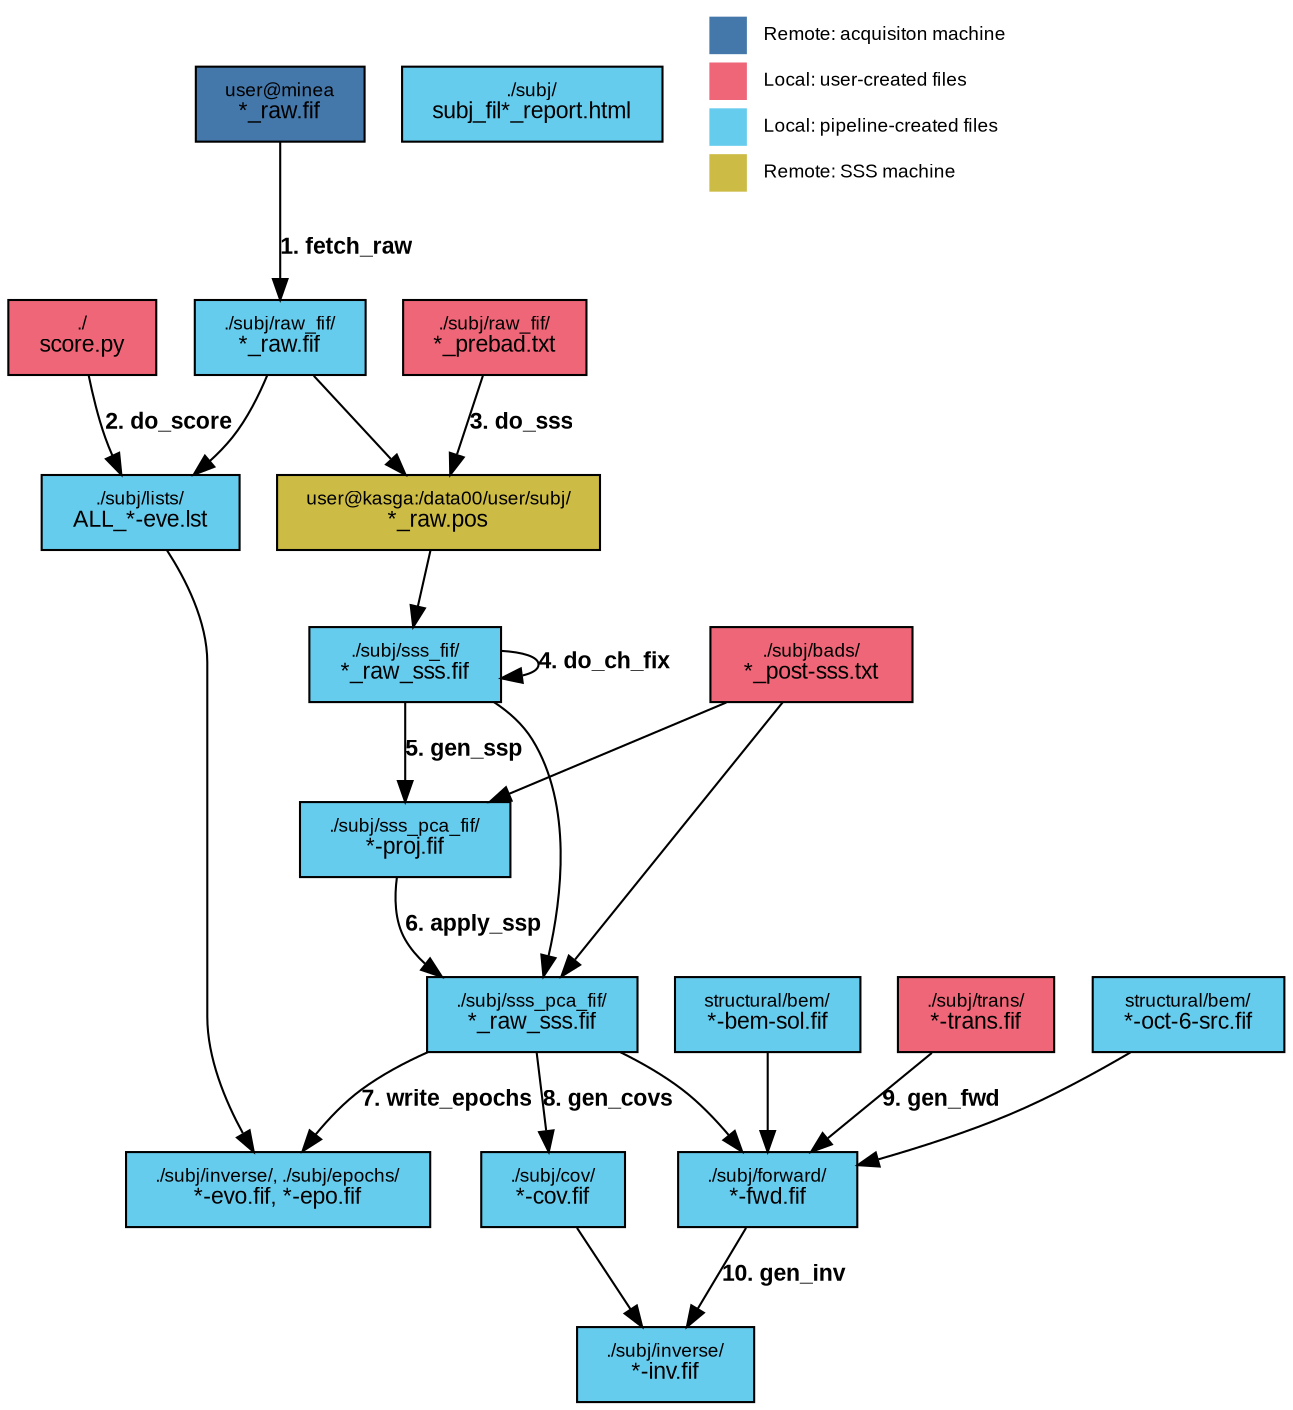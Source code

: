 strict digraph "mnefun flow diagram" {
	graph [bb="0,0,564.5,669",
		bgcolor="#00000000"
	];
	node [fontname=Arial,
		fontsize=9,
		label="\N",
		margin="0.2,0.1",
		shape=box
	];
	edge [fontname=Arial,
		fontsize=9
	];
	sco	 [fillcolor="#EE6677",
		fontcolor="#000000",
		height=0.5,
		label=<<FONT POINT-SIZE="9">./</FONT><BR/><FONT POINT-SIZE="11">score.py</FONT>>,
		pos="44.5,511",
		style=filled,
		width=0.98611];
	lst	 [fillcolor="#66CCEE",
		fontcolor="#000000",
		height=0.5,
		label=<<FONT POINT-SIZE="9">./subj/lists/</FONT><BR/><FONT POINT-SIZE="11">ALL_*-eve.lst</FONT>>,
		pos="47.5,427",
		style=filled,
		width=1.3194];
	sco -> lst	 [URL="../overview.html#do-score",
		fontsize=11,
		label=<<B>2. do_score</B>>,
		labeltooltip="2. do_score",
		lp="76,469",
		pos="e,46.85,445.19 45.151,492.77 45.54,481.88 46.043,467.79 46.484,455.46",
		target=_top];
	evo	 [fillcolor="#66CCEE",
		fontcolor="#000000",
		height=0.5,
		label=<<FONT POINT-SIZE="9">./subj/inverse/, ./subj/epochs/</FONT><BR/><FONT POINT-SIZE="11">*-evo.fif, *-epo.fif</FONT>>,
		pos="81.5,102",
		style=filled,
		width=2.0278];
	lst -> evo	 [fontsize=11,
		pos="e,69.417,120.16 47.5,408.7 47.5,393.93 47.5,372.63 47.5,354 47.5,354 47.5,354 47.5,186 47.5,165.88 55.987,144.9 64.48,128.93"];
	bem	 [fillcolor="#66CCEE",
		fontcolor="#000000",
		height=0.5,
		label=<<FONT POINT-SIZE="9">structural/bem/</FONT><BR/><FONT POINT-SIZE="11">*-bem-sol.fif</FONT>>,
		pos="316.5,186",
		style=filled,
		width=1.2361];
	fwd	 [fillcolor="#66CCEE",
		fontcolor="#000000",
		height=0.5,
		label=<<FONT POINT-SIZE="9">./subj/forward/</FONT><BR/><FONT POINT-SIZE="11">*-fwd.fif</FONT>>,
		pos="316.5,102",
		style=filled,
		width=1.1944];
	bem -> fwd	 [fontsize=11,
		pos="e,316.5,120.19 316.5,167.77 316.5,156.88 316.5,142.79 316.5,130.46"];
	inv	 [fillcolor="#66CCEE",
		fontcolor="#000000",
		height=0.5,
		label=<<FONT POINT-SIZE="9">./subj/inverse/</FONT><BR/><FONT POINT-SIZE="11">*-inv.fif</FONT>>,
		pos="267.5,18",
		style=filled,
		width=1.1806];
	fwd -> inv	 [URL="../overview.html#gen-inv",
		fontsize=11,
		label=<<B>10. gen_inv</B>>,
		labeltooltip="10. gen_inv",
		lp="324.5,60",
		pos="e,278.11,36.191 305.87,83.773 299.25,72.436 290.63,57.652 283.23,44.972",
		target=_top];
	pbd	 [fillcolor="#EE6677",
		fontcolor="#000000",
		height=0.5,
		label=<<FONT POINT-SIZE="9">./subj/raw_fif/</FONT><BR/><FONT POINT-SIZE="11">*_prebad.txt</FONT>>,
		pos="242.5,511",
		style=filled,
		width=1.2222];
	mfp	 [fillcolor="#CCBB44",
		fontcolor="#000000",
		height=0.5,
		label=<<FONT POINT-SIZE="9">user@kasga:/data00/user/subj/</FONT><BR/><FONT POINT-SIZE="11">*_raw.pos</FONT>>,
		pos="242.5,427",
		style=filled,
		width=2.1528];
	pbd -> mfp	 [URL="../overview.html#do-sss",
		fontsize=11,
		label=<<B>3. do_sss</B>>,
		labeltooltip="3. do_sss",
		lp="267.5,469",
		pos="e,242.5,445.19 242.5,492.77 242.5,481.88 242.5,467.79 242.5,455.46",
		target=_top];
	sss	 [fillcolor="#66CCEE",
		fontcolor="#000000",
		height=0.5,
		label=<<FONT POINT-SIZE="9">./subj/sss_fif/</FONT><BR/><FONT POINT-SIZE="11">*_raw_sss.fif</FONT>>,
		pos="242.5,354",
		style=filled,
		width=1.2778];
	mfp -> sss	 [fontsize=11,
		pos="e,242.5,372.09 242.5,408.96 242.5,400.88 242.5,391.18 242.5,382.18"];
	sss -> sss	 [URL="../overview.html#do-ch-fix",
		fontsize=11,
		label=<<B>4. do_ch_fix</B>>,
		labeltooltip="4. do_ch_fix",
		lp="338.5,354",
		pos="e,288.52,347.41 288.52,360.59 298.91,359.99 306.5,357.8 306.5,354 306.5,351.63 303.53,349.88 298.77,348.76",
		target=_top];
	pca	 [fillcolor="#66CCEE",
		fontcolor="#000000",
		height=0.5,
		label=<<FONT POINT-SIZE="9">./subj/sss_pca_fif/</FONT><BR/><FONT POINT-SIZE="11">*_raw_sss.fif</FONT>>,
		pos="203.5,186",
		style=filled,
		width=1.4028];
	sss -> pca	 [fontsize=11,
		pos="e,213.36,204.02 249.1,335.77 251.54,326.81 253.31,315.84 251.5,306 245.36,272.64 229.73,236.83 217.97,213.1"];
	pro	 [fillcolor="#66CCEE",
		fontcolor="#000000",
		height=0.5,
		label=<<FONT POINT-SIZE="9">./subj/sss_pca_fif/</FONT><BR/><FONT POINT-SIZE="11">*-proj.fif</FONT>>,
		pos="126.5,270",
		style=filled,
		width=1.4028];
	sss -> pro	 [URL="../overview.html#gen-ssp",
		fontsize=11,
		label=<<B>5. gen_ssp</B>>,
		labeltooltip="5. gen_ssp",
		lp="219,312",
		pos="e,151.74,288.28 217.62,335.98 200.76,323.77 178.29,307.5 159.88,294.17",
		target=_top];
	bad	 [fillcolor="#EE6677",
		fontcolor="#000000",
		height=0.5,
		label=<<FONT POINT-SIZE="9">./subj/bads/</FONT><BR/><FONT POINT-SIZE="11">*_post-sss.txt</FONT>>,
		pos="128.5,354",
		style=filled,
		width=1.3472];
	bad -> pca	 [fontsize=11,
		pos="e,203.44,204.21 149.49,335.9 162.26,323.68 177.74,306.47 186.5,288 197.56,264.69 201.56,235.41 202.94,214.2"];
	bad -> pro	 [fontsize=11,
		pos="e,126.93,288.19 128.07,335.77 127.81,324.88 127.47,310.79 127.18,298.46"];
	pca -> evo	 [URL="../overview.html#write-epochs",
		fontsize=11,
		label=<<B>7. write_epochs</B>>,
		labeltooltip="7. write_epochs",
		lp="162,144",
		pos="e,93.118,120.24 152.64,168.53 141.48,163.48 130.14,157.31 120.5,150 112.58,144 105.3,136.06 99.214,128.38",
		target=_top];
	pca -> fwd	 [fontsize=11,
		pos="e,303.58,120.45 246.69,167.92 256.62,162.83 266.8,156.8 275.5,150 283.36,143.85 290.82,136 297.16,128.44"];
	cov	 [fillcolor="#66CCEE",
		fontcolor="#000000",
		height=0.5,
		label=<<FONT POINT-SIZE="9">./subj/cov/</FONT><BR/><FONT POINT-SIZE="11">*-cov.fif</FONT>>,
		pos="213.5,102",
		style=filled,
		width=0.95833];
	pca -> cov	 [URL="../overview.html#gen-covs",
		fontsize=11,
		label=<<B>8. gen_covs</B>>,
		labeltooltip="8. gen_covs",
		lp="240,144",
		pos="e,211.33,120.19 205.67,167.77 206.97,156.88 208.64,142.79 210.11,130.46",
		target=_top];
	pro -> pca	 [URL="../overview.html#apply-ssp",
		fontsize=11,
		label=<<B>6. apply_ssp</B>>,
		labeltooltip="6. apply_ssp",
		lp="158.5,228",
		pos="e,152.71,199.4 121.53,251.82 119.99,242.24 119.93,230.71 125.5,222 130.12,214.78 136.6,208.98 143.87,204.34",
		target=_top];
	cov -> inv	 [fontsize=11,
		pos="e,255.81,36.191 225.22,83.773 232.58,72.325 242.19,57.364 250.4,44.604"];
	tra	 [fillcolor="#EE6677",
		fontcolor="#000000",
		height=0.5,
		label=<<FONT POINT-SIZE="9">./subj/trans/</FONT><BR/><FONT POINT-SIZE="11">*-trans.fif</FONT>>,
		pos="416.5,186",
		style=filled,
		width=1.0417];
	tra -> fwd	 [URL="../overview.html#gen-fwd",
		fontsize=11,
		label=<<B>9. gen_fwd</B>>,
		labeltooltip="9. gen_fwd",
		lp="400.5,144",
		pos="e,338.16,120.19 394.8,167.77 380.52,155.78 361.64,139.92 346,126.78",
		target=_top];
	acq	 [fillcolor="#4477AA",
		fontcolor="#000000",
		height=0.5,
		label=<<FONT POINT-SIZE="9">user@minea</FONT><BR/><FONT POINT-SIZE="11">*_raw.fif</FONT>>,
		pos="139.5,623",
		style=filled,
		width=1.125];
	raw	 [fillcolor="#66CCEE",
		fontcolor="#000000",
		height=0.5,
		label=<<FONT POINT-SIZE="9">./subj/raw_fif/</FONT><BR/><FONT POINT-SIZE="11">*_raw.fif</FONT>>,
		pos="139.5,511",
		style=filled,
		width=1.1389];
	acq -> raw	 [URL="../overview.html#fetch-raw",
		fontsize=11,
		label=<<B>1. fetch_raw</B>>,
		labeltooltip="1. fetch_raw",
		lp="171.5,553",
		pos="e,139.5,529.15 139.5,604.51 139.5,586.73 139.5,559.62 139.5,539.16",
		target=_top];
	raw -> lst	 [fontsize=11,
		pos="e,86.319,445.06 131.21,492.6 126.21,482.96 119.14,471.43 110.5,463 105.89,458.5 100.6,454.35 95.09,450.61"];
	raw -> mfp	 [fontsize=11,
		pos="e,220.09,445.28 161.6,492.98 176.29,480.99 195.8,465.09 211.97,451.9"];
	src	 [fillcolor="#66CCEE",
		fontcolor="#000000",
		height=0.5,
		label=<<FONT POINT-SIZE="9">structural/bem/</FONT><BR/><FONT POINT-SIZE="11">*-oct-6-src.fif</FONT>>,
		pos="518.5,186",
		style=filled,
		width=1.2778];
	src -> fwd	 [fontsize=11,
		pos="e,359.53,112.84 490.18,167.97 474.01,158.2 453.12,146.44 433.5,138 413.03,129.19 389.71,121.56 369.29,115.62"];
	htm	 [fillcolor="#66CCEE",
		fontcolor="#000000",
		height=0.5,
		label=<<FONT POINT-SIZE="9">./subj/</FONT><BR/><FONT POINT-SIZE="11">subj_fil*_report.html</FONT>>,
		pos="260.5,623",
		style=filled,
		width=1.7361];
	legend	 [height=1.2778,
		label=<<TABLE BORDER="0" CELLBORDER="0" CELLSPACING="4" CELLPADDING="4"><TR><TD BGCOLOR="#4477AA">    </TD><TD ALIGN="left">Remote: acquisiton machine</TD></TR><TR><TD BGCOLOR="#EE6677">    </TD><TD ALIGN="left">Local: user-created files</TD></TR><TR><TD BGCOLOR="#66CCEE">    </TD><TD ALIGN="left">Local: pipeline-created files</TD></TR><TR><TD BGCOLOR="#CCBB44">    </TD><TD ALIGN="left">Remote: SSS machine</TD></TR></TABLE>>,
		margin=0,
		pos="418.5,623",
		shape=plaintext,
		width=2.1528];
}
